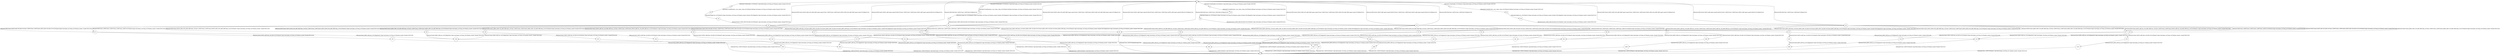 digraph G {
  0 [shape=circle, ];
  1 [shape=circle, ];
  2 [shape=circle, ];
  3 [shape=circle, ];
  4 [shape=circle, ];
  9 [shape=circle, ];
  22 [shape=circle, ];
  43 [shape=circle, ];
  45 [shape=circle, ];
  50 [shape=circle, ];
  84 [shape=circle, ];
  85 [shape=circle, ];
  184 [shape=circle, ];
  185 [shape=circle, ];
  186 [shape=circle, ];
  325 [shape=circle, ];
  326 [shape=circle, ];
  327 [shape=circle, ];
  328 [shape=circle, ];
  340 [shape=circle, ];
  349 [shape=circle, ];
  351 [shape=circle, ];
  404 [shape=circle, ];
  407 [shape=circle, ];
  423 [shape=circle, ];
  426 [shape=circle, ];
  484 [shape=circle, ];
  501 [shape=circle, ];
  534 [shape=circle, ];
  535 [shape=circle, ];
  598 [shape=circle, ];
  602 [shape=circle, ];
  603 [shape=circle, ];
  611 [shape=circle, ];
  2148 [shape=circle, ];
  2159 [shape=circle, ];
  2246 [shape=circle, ];
  2251 [shape=circle, ];
  2262 [shape=circle, ];
  2273 [shape=circle, ];
  2282 [shape=circle, ];
  2297 [shape=circle, ];
  2299 [shape=circle, ];
  2314 [shape=circle, ];
  2365 [shape=circle, ];
  2367 [shape=circle, ];
  2381 [shape=circle, ];
  2441 [shape=circle, ];
  2456 [shape=circle, ];
  2463 [shape=circle, ];
  2494 [shape=circle, ];
  2571 [shape=circle, ];
  2576 [shape=circle, ];
  2584 [shape=circle, ];
  3344 [shape=circle, ];
  3345 [shape=circle, ];
  3860 [shape=circle, ];
  3905 [shape=circle, ];
  3935 [shape=circle, ];
  3965 [shape=circle, ];
  3995 [shape=circle, ];
  8597 [shape=circle, ];
  9473 [shape=circle, ];
  10132 [shape=circle, ];
  10650 [shape=circle, ];
  
  
  0 -> 1 [label="((IAttacker(CTimerEnable 2))(((OTime((k 15)(gie false)(umem_val 0)(reg_val 0)(timerA_counter 0)(mode UM))))()8))",
          ];
  0 -> 2 [label="((IAttacker(CTimerEnable 3))(((OTime((k 16)(gie false)(umem_val 0)(reg_val 0)(timerA_counter 0)(mode UM))))()8))",
          ];
  0 -> 4 [label="((IAttacker(CTimerEnable 1))(((OTime((k 15)(gie false)(umem_val 0)(reg_val 0)(timerA_counter 0)(mode UM))))()8))",
          ];
  0 -> 9 [label="((IAttacker(CTimerEnable 4))(((OTime((k 15)(gie false)(umem_val 0)(reg_val 0)(timerA_counter 0)(mode UM))))()8))",
          ];
  1 -> 22 [label="((IAttacker(CCreateEncl(enc_s enc_e data_s data_e)))(((OTime((k 648)(gie true)(umem_val 0)(reg_val 0)(timerA_counter 0)(mode UM))))()18))",
           ];
  2 -> 43 [label="((IAttacker(CCreateEncl(enc_s enc_e data_s data_e)))(((OTime((k 648)(gie true)(umem_val 0)(reg_val 0)(timerA_counter 0)(mode UM))))()18))",
           ];
  4 -> 45 [label="((IAttacker(CCreateEncl(enc_s enc_e data_s data_e)))(((OTime((k 648)(gie true)(umem_val 0)(reg_val 0)(timerA_counter 0)(mode UM))))()18))",
           ];
  9 -> 50 [label="((IAttacker(CCreateEncl(enc_s enc_e data_s data_e)))(((OTime((k 648)(gie true)(umem_val 0)(reg_val 0)(timerA_counter 0)(mode UM))))()18))",
           ];
  22 -> 85 [label="((IAttacker(CJmpIn enc_s))(((OTime((k 18)(gie true)(umem_val 0)(reg_val 0)(timerA_counter 0)(mode UM)))(OJmpIn((k 3)(gie true)(umem_val 0)(reg_val 0)(timerA_counter 2)(mode PM))))()23))",
            ];
  43 -> 184 [label="((IAttacker(CJmpIn enc_s))(((OTime((k 18)(gie true)(umem_val 0)(reg_val 0)(timerA_counter 0)(mode UM)))(OJmpIn((k 3)(gie true)(umem_val 0)(reg_val 0)(timerA_counter 2)(mode PM))))()23))",
             ];
  45 -> 325 [label="((IAttacker(CJmpIn enc_s))(((OTime((k 18)(gie true)(umem_val 0)(reg_val 0)(timerA_counter 0)(mode UM)))(OJmpIn((k 3)(gie true)(umem_val 0)(reg_val 0)(timerA_counter 2)(mode PM))))()23))",
             ];
  50 -> 84 [label="((IAttacker(CJmpIn enc_s))(((OTime((k 18)(gie true)(umem_val 0)(reg_val 0)(timerA_counter 0)(mode UM)))(OJmpIn((k 3)(gie true)(umem_val 0)(reg_val 0)(timerA_counter 2)(mode PM))))()23))",
            ];
  84 -> 534 [label="((IEnclave(CInst(I_CMP(S_IMM 0)(D_R(R 4)))))(((OTime((k 1)(gie true)(umem_val 0)(reg_val 0)(timerA_counter 3)(mode PM))))()24))",
             ];
  85 -> 186 [label="((IEnclave(CInst(I_CMP(S_IMM 0)(D_R(R 4)))))(((OTime((k 1)(gie true)(umem_val 0)(reg_val 0)(timerA_counter 3)(mode PM))))()24))",
             ];
  184 -> 185 [label="((IEnclave(CInst(I_CMP(S_IMM 0)(D_R(R 4)))))(((OTime((k 1)(gie true)(umem_val 0)(reg_val 0)(timerA_counter 3)(mode PM))))()24))",
              ];
  185 -> 0 [label="((IEnclave(CIfZ(((CInst(I_MOV(S_IMM 42)(D_AMP_MEM unprot_mem)))(CInst I_NOP))((CInst I_NOP)(CInst(I_MOV(S_IMM 42)(D_AMP_MEM unprot_mem)))))))((OReset)()24))",
            ];
  185 -> 0 [label="((IEnclave(CIfZ(((CInst(I_MOV(S_AMP unprot_mem)(D_R(R 8))))(CInst I_NOP))((CInst I_NOP)(CInst(I_MOV(S_AMP unprot_mem)(D_R(R 8))))))))((OReset)()24))",
            ];
  185 -> 0 [label="((IEnclave(CIfZ((CRst(CInst I_NOP))((CInst I_NOP)CRst))))((OReset)()24))",
            ];
  185 -> 426 [label="((IEnclave(CIfZ(((CInst I_DINT)(CInst I_NOP))((CInst I_NOP)(CInst I_DINT)))))(((OTime((k 6)(gie true)(umem_val 0)(reg_val 0)(timerA_counter 3)(mode PM))))()28))",
              ];
  185 -> 426 [label="((IEnclave(CIfZ(((CInst(I_MOV(S_R(R 5))(D_R(R 5))))(CInst I_NOP))((CInst I_NOP)(CInst(I_MOV(S_R(R 5))(D_R(R 5))))))))(((OTime((k 6)(gie true)(umem_val 0)(reg_val 0)(timerA_counter 3)(mode PM))))()28))",
              ];
  185 -> 426 [label="((IEnclave(CIfZ(((CInst(I_MOV(S_AMP enc_s)(D_AMP_MEM enc_s)))(CInst I_NOP))((CInst I_NOP)(CInst(I_MOV(S_AMP enc_s)(D_AMP_MEM enc_s)))))))(((OTime((k 12)(gie true)(umem_val 0)(reg_val 0)(timerA_counter 3)(mode PM))))()28))",
              ];
  185 -> 484 [label="((IEnclave(CIfZ(((CInst(I_ADD(S_IMM 1)(D_AMP_MEM data_s)))(CInst I_NOP))((CInst I_NOP)(CInst(I_ADD(S_IMM 1)(D_AMP_MEM data_s)))))))(((OTime((k 9)(gie true)(umem_val 0)(reg_val 0)(timerA_counter 0)(mode PM))))()28))",
              ];
  185 -> 501 [label="((IEnclave(CIfZ(((CInst(I_MOV(S_IMM 42)(D_AMP_MEM data_s)))(CInst I_NOP))((CInst I_NOP)(CInst(I_MOV(S_IMM 42)(D_AMP_MEM data_s)))))))(((OTime((k 10)(gie true)(umem_val 0)(reg_val 0)(timerA_counter 1)(mode PM))))()28))",
              ];
  185 -> 602 [label="((IEnclave(CIfZ(((CInst(I_JMP(S_IMM data_s)))(CInst(I_ADD(S_IMM 1)(D_R(R 4)))))((CInst(I_ADD(S_IMM 1)(D_R(R 4))))(CInst(I_JMP(S_IMM data_s)))))))(((OTime((k 2)(gie true)(umem_val 0)(reg_val 0)(timerA_counter 5)(mode PM)))(OJmpOut((k 3)(gie true)(umem_val 0)(reg_val 0)(timerA_counter 2)(mode UM))))()26))",
              ];
  186 -> 0 [label="((IEnclave(CIfZ(((CInst(I_MOV(S_IMM 42)(D_AMP_MEM unprot_mem)))(CInst I_NOP))((CInst I_NOP)(CInst(I_MOV(S_IMM 42)(D_AMP_MEM unprot_mem)))))))((OReset)()24))",
            ];
  186 -> 0 [label="((IEnclave(CIfZ(((CInst(I_MOV(S_AMP unprot_mem)(D_R(R 8))))(CInst I_NOP))((CInst I_NOP)(CInst(I_MOV(S_AMP unprot_mem)(D_R(R 8))))))))((OReset)()24))",
            ];
  186 -> 0 [label="((IEnclave(CIfZ((CRst(CInst I_NOP))((CInst I_NOP)CRst))))((OReset)()24))",
            ];
  186 -> 328 [label="((IEnclave(CIfZ(((CInst(I_ADD(S_IMM 1)(D_AMP_MEM data_s)))(CInst I_NOP))((CInst I_NOP)(CInst(I_ADD(S_IMM 1)(D_AMP_MEM data_s)))))))(((OTime((k 9)(gie true)(umem_val 0)(reg_val 0)(timerA_counter 2)(mode PM))))()28))",
              ];
  186 -> 340 [label="((IEnclave(CIfZ(((CInst I_DINT)(CInst I_NOP))((CInst I_NOP)(CInst I_DINT)))))(((OTime((k 6)(gie true)(umem_val 0)(reg_val 0)(timerA_counter 4)(mode PM))))()28))",
              ];
  186 -> 340 [label="((IEnclave(CIfZ(((CInst(I_MOV(S_R(R 5))(D_R(R 5))))(CInst I_NOP))((CInst I_NOP)(CInst(I_MOV(S_R(R 5))(D_R(R 5))))))))(((OTime((k 6)(gie true)(umem_val 0)(reg_val 0)(timerA_counter 4)(mode PM))))()28))",
              ];
  186 -> 349 [label="((IEnclave(CIfZ(((CInst(I_MOV(S_IMM 42)(D_AMP_MEM data_s)))(CInst I_NOP))((CInst I_NOP)(CInst(I_MOV(S_IMM 42)(D_AMP_MEM data_s)))))))(((OTime((k 10)(gie true)(umem_val 0)(reg_val 0)(timerA_counter 3)(mode PM))))()28))",
              ];
  186 -> 351 [label="((IEnclave(CIfZ(((CInst(I_MOV(S_AMP enc_s)(D_AMP_MEM enc_s)))(CInst I_NOP))((CInst I_NOP)(CInst(I_MOV(S_AMP enc_s)(D_AMP_MEM enc_s)))))))(((OTime((k 12)(gie true)(umem_val 0)(reg_val 0)(timerA_counter 0)(mode PM))))()28))",
              ];
  186 -> 602 [label="((IEnclave(CIfZ(((CInst(I_JMP(S_IMM data_s)))(CInst(I_ADD(S_IMM 1)(D_R(R 4)))))((CInst(I_ADD(S_IMM 1)(D_R(R 4))))(CInst(I_JMP(S_IMM data_s)))))))(((OTime((k 2)(gie true)(umem_val 0)(reg_val 0)(timerA_counter 0)(mode PM)))(OJmpOut((k 3)(gie true)(umem_val 0)(reg_val 0)(timerA_counter 3)(mode UM))))()26))",
              ];
  325 -> 326 [label="((IEnclave(CInst(I_CMP(S_IMM 0)(D_R(R 4)))))(((OTime((k 1)(gie true)(umem_val 0)(reg_val 0)(timerA_counter 3)(mode PM))))()24))",
              ];
  326 -> 0 [label="((IEnclave(CIfZ(((CInst(I_MOV(S_IMM 42)(D_AMP_MEM unprot_mem)))(CInst I_NOP))((CInst I_NOP)(CInst(I_MOV(S_IMM 42)(D_AMP_MEM unprot_mem)))))))((OReset)()24))",
            ];
  326 -> 0 [label="((IEnclave(CIfZ(((CInst(I_MOV(S_AMP unprot_mem)(D_R(R 8))))(CInst I_NOP))((CInst I_NOP)(CInst(I_MOV(S_AMP unprot_mem)(D_R(R 8))))))))((OReset)()24))",
            ];
  326 -> 0 [label="((IEnclave(CIfZ((CRst(CInst I_NOP))((CInst I_NOP)CRst))))((OReset)()24))",
            ];
  326 -> 327 [label="((IEnclave(CIfZ(((CInst(I_ADD(S_IMM 1)(D_AMP_MEM data_s)))(CInst I_NOP))((CInst I_NOP)(CInst(I_ADD(S_IMM 1)(D_AMP_MEM data_s)))))))(((OTime((k 9)(gie true)(umem_val 0)(reg_val 0)(timerA_counter 0)(mode PM))))()28))",
              ];
  326 -> 404 [label="((IEnclave(CIfZ(((CInst(I_MOV(S_IMM 42)(D_AMP_MEM data_s)))(CInst I_NOP))((CInst I_NOP)(CInst(I_MOV(S_IMM 42)(D_AMP_MEM data_s)))))))(((OTime((k 10)(gie true)(umem_val 0)(reg_val 0)(timerA_counter 1)(mode PM))))()28))",
              ];
  326 -> 407 [label="((IEnclave(CIfZ(((CInst I_DINT)(CInst I_NOP))((CInst I_NOP)(CInst I_DINT)))))(((OTime((k 6)(gie true)(umem_val 0)(reg_val 0)(timerA_counter 1)(mode PM))))()28))",
              ];
  326 -> 407 [label="((IEnclave(CIfZ(((CInst(I_MOV(S_R(R 5))(D_R(R 5))))(CInst I_NOP))((CInst I_NOP)(CInst(I_MOV(S_R(R 5))(D_R(R 5))))))))(((OTime((k 6)(gie true)(umem_val 0)(reg_val 0)(timerA_counter 1)(mode PM))))()28))",
              ];
  326 -> 423 [label="((IEnclave(CIfZ(((CInst(I_MOV(S_AMP enc_s)(D_AMP_MEM enc_s)))(CInst I_NOP))((CInst I_NOP)(CInst(I_MOV(S_AMP enc_s)(D_AMP_MEM enc_s)))))))(((OTime((k 12)(gie true)(umem_val 0)(reg_val 0)(timerA_counter 3)(mode PM))))()28))",
              ];
  326 -> 602 [label="((IEnclave(CIfZ(((CInst(I_JMP(S_IMM data_s)))(CInst(I_ADD(S_IMM 1)(D_R(R 4)))))((CInst(I_ADD(S_IMM 1)(D_R(R 4))))(CInst(I_JMP(S_IMM data_s)))))))(((OTime((k 2)(gie true)(umem_val 0)(reg_val 0)(timerA_counter 1)(mode PM)))(OJmpOut((k 3)(gie true)(umem_val 0)(reg_val 0)(timerA_counter 0)(mode UM))))()26))",
              ];
  327 -> 2246 [label="((IEnclave(CInst(I_MOV(S_AMP data_s)(D_R(R 4)))))(((OTime((k 3)(gie true)(umem_val 0)(reg_val 0)(timerA_counter 3)(mode PM))))()29))",
               ];
  327 -> 2251 [label="((IEnclave(CInst(I_JMP(S_IMM enc_e))))(((OJmpOut((k 3)(gie true)(umem_val 0)(reg_val 0)(timerA_counter 3)(mode UM))))()29))",
               ];
  328 -> 2251 [label="((IEnclave(CInst(I_JMP(S_IMM enc_e))))(((OJmpOut((k 3)(gie true)(umem_val 0)(reg_val 0)(timerA_counter 0)(mode UM))))()29))",
               ];
  328 -> 2262 [label="((IEnclave(CInst(I_MOV(S_AMP data_s)(D_R(R 4)))))(((OTime((k 3)(gie true)(umem_val 0)(reg_val 0)(timerA_counter 0)(mode PM))))()29))",
               ];
  340 -> 2273 [label="((IEnclave(CInst(I_MOV(S_AMP data_s)(D_R(R 4)))))(((OTime((k 3)(gie true)(umem_val 0)(reg_val 0)(timerA_counter 2)(mode PM))))()29))",
               ];
  340 -> 2282 [label="((IEnclave(CInst(I_JMP(S_IMM enc_e))))(((OJmpOut((k 3)(gie true)(umem_val 0)(reg_val 0)(timerA_counter 2)(mode UM))))()29))",
               ];
  349 -> 2297 [label="((IEnclave(CInst(I_MOV(S_AMP data_s)(D_R(R 4)))))(((OTime((k 3)(gie true)(umem_val 0)(reg_val 0)(timerA_counter 1)(mode PM))))()29))",
               ];
  349 -> 2299 [label="((IEnclave(CInst(I_JMP(S_IMM enc_e))))(((OJmpOut((k 3)(gie true)(umem_val 0)(reg_val 0)(timerA_counter 1)(mode UM))))()29))",
               ];
  351 -> 2314 [label="((IEnclave(CInst(I_MOV(S_AMP data_s)(D_R(R 4)))))(((OTime((k 3)(gie true)(umem_val 0)(reg_val 0)(timerA_counter 3)(mode PM))))()29))",
               ];
  351 -> 2463 [label="((IEnclave(CInst(I_JMP(S_IMM enc_e))))(((OJmpOut((k 3)(gie true)(umem_val 0)(reg_val 0)(timerA_counter 3)(mode UM))))()29))",
               ];
  404 -> 2299 [label="((IEnclave(CInst(I_JMP(S_IMM enc_e))))(((OJmpOut((k 3)(gie true)(umem_val 0)(reg_val 0)(timerA_counter 0)(mode UM))))()29))",
               ];
  404 -> 2365 [label="((IEnclave(CInst(I_MOV(S_AMP data_s)(D_R(R 4)))))(((OTime((k 3)(gie true)(umem_val 0)(reg_val 0)(timerA_counter 0)(mode PM))))()29))",
               ];
  407 -> 2299 [label="((IEnclave(CInst(I_JMP(S_IMM enc_e))))(((OJmpOut((k 3)(gie true)(umem_val 0)(reg_val 0)(timerA_counter 0)(mode UM))))()29))",
               ];
  407 -> 2367 [label="((IEnclave(CInst(I_MOV(S_AMP data_s)(D_R(R 4)))))(((OTime((k 3)(gie true)(umem_val 0)(reg_val 0)(timerA_counter 0)(mode PM))))()29))",
               ];
  423 -> 2159 [label="((IEnclave(CInst(I_JMP(S_IMM enc_e))))(((OJmpOut((k 3)(gie true)(umem_val 0)(reg_val 0)(timerA_counter 2)(mode UM))))()29))",
               ];
  423 -> 2381 [label="((IEnclave(CInst(I_MOV(S_AMP data_s)(D_R(R 4)))))(((OTime((k 3)(gie true)(umem_val 0)(reg_val 0)(timerA_counter 2)(mode PM))))()29))",
               ];
  426 -> 2148 [label="((IEnclave(CInst(I_MOV(S_AMP data_s)(D_R(R 4)))))(((OTime((k 3)(gie true)(umem_val 0)(reg_val 0)(timerA_counter 0)(mode PM))))()29))",
               ];
  426 -> 2159 [label="((IEnclave(CInst(I_JMP(S_IMM enc_e))))(((OJmpOut((k 3)(gie true)(umem_val 0)(reg_val 0)(timerA_counter 0)(mode UM))))()29))",
               ];
  484 -> 2282 [label="((IEnclave(CInst(I_JMP(S_IMM enc_e))))(((OJmpOut((k 3)(gie true)(umem_val 0)(reg_val 0)(timerA_counter 3)(mode UM))))()29))",
               ];
  484 -> 2441 [label="((IEnclave(CInst(I_MOV(S_AMP data_s)(D_R(R 4)))))(((OTime((k 3)(gie true)(umem_val 0)(reg_val 0)(timerA_counter 3)(mode PM))))()29))",
               ];
  501 -> 2456 [label="((IEnclave(CInst(I_MOV(S_AMP data_s)(D_R(R 4)))))(((OTime((k 3)(gie true)(umem_val 0)(reg_val 0)(timerA_counter 4)(mode PM))))()29))",
               ];
  501 -> 2463 [label="((IEnclave(CInst(I_JMP(S_IMM enc_e))))(((OJmpOut((k 3)(gie true)(umem_val 0)(reg_val 0)(timerA_counter 4)(mode UM))))()29))",
               ];
  534 -> 0 [label="((IEnclave(CIfZ(((CInst(I_MOV(S_IMM 42)(D_AMP_MEM unprot_mem)))(CInst I_NOP))((CInst I_NOP)(CInst(I_MOV(S_IMM 42)(D_AMP_MEM unprot_mem)))))))((OReset)()24))",
            ];
  534 -> 0 [label="((IEnclave(CIfZ(((CInst(I_MOV(S_AMP unprot_mem)(D_R(R 8))))(CInst I_NOP))((CInst I_NOP)(CInst(I_MOV(S_AMP unprot_mem)(D_R(R 8))))))))((OReset)()24))",
            ];
  534 -> 0 [label="((IEnclave(CIfZ((CRst(CInst I_NOP))((CInst I_NOP)CRst))))((OReset)()24))",
            ];
  534 -> 535 [label="((IEnclave(CIfZ(((CInst I_DINT)(CInst I_NOP))((CInst I_NOP)(CInst I_DINT)))))(((OTime((k 6)(gie true)(umem_val 0)(reg_val 0)(timerA_counter 2)(mode PM))))()28))",
              ];
  534 -> 535 [label="((IEnclave(CIfZ(((CInst(I_MOV(S_R(R 5))(D_R(R 5))))(CInst I_NOP))((CInst I_NOP)(CInst(I_MOV(S_R(R 5))(D_R(R 5))))))))(((OTime((k 6)(gie true)(umem_val 0)(reg_val 0)(timerA_counter 2)(mode PM))))()28))",
              ];
  534 -> 598 [label="((IEnclave(CIfZ(((CInst(I_MOV(S_IMM 42)(D_AMP_MEM data_s)))(CInst I_NOP))((CInst I_NOP)(CInst(I_MOV(S_IMM 42)(D_AMP_MEM data_s)))))))(((OTime((k 10)(gie true)(umem_val 0)(reg_val 0)(timerA_counter 6)(mode PM))))()28))",
              ];
  534 -> 602 [label="((IEnclave(CIfZ(((CInst(I_JMP(S_IMM data_s)))(CInst(I_ADD(S_IMM 1)(D_R(R 4)))))((CInst(I_ADD(S_IMM 1)(D_R(R 4))))(CInst(I_JMP(S_IMM data_s)))))))(((OTime((k 2)(gie true)(umem_val 0)(reg_val 0)(timerA_counter 5)(mode PM)))(OJmpOut((k 3)(gie true)(umem_val 0)(reg_val 0)(timerA_counter 1)(mode UM))))()26))",
              ];
  534 -> 603 [label="((IEnclave(CIfZ(((CInst(I_ADD(S_IMM 1)(D_AMP_MEM data_s)))(CInst I_NOP))((CInst I_NOP)(CInst(I_ADD(S_IMM 1)(D_AMP_MEM data_s)))))))(((OTime((k 9)(gie true)(umem_val 0)(reg_val 0)(timerA_counter 5)(mode PM))))()28))",
              ];
  534 -> 611 [label="((IEnclave(CIfZ(((CInst(I_MOV(S_AMP enc_s)(D_AMP_MEM enc_s)))(CInst I_NOP))((CInst I_NOP)(CInst(I_MOV(S_AMP enc_s)(D_AMP_MEM enc_s)))))))(((OTime((k 12)(gie true)(umem_val 0)(reg_val 0)(timerA_counter 1)(mode PM))))()28))",
              ];
  535 -> 2463 [label="((IEnclave(CInst(I_JMP(S_IMM enc_e))))(((OJmpOut((k 3)(gie true)(umem_val 0)(reg_val 0)(timerA_counter 5)(mode UM))))()29))",
               ];
  535 -> 2494 [label="((IEnclave(CInst(I_MOV(S_AMP data_s)(D_R(R 4)))))(((OTime((k 3)(gie true)(umem_val 0)(reg_val 0)(timerA_counter 5)(mode PM))))()29))",
               ];
  598 -> 2251 [label="((IEnclave(CInst(I_JMP(S_IMM enc_e))))(((OJmpOut((k 3)(gie true)(umem_val 0)(reg_val 0)(timerA_counter 2)(mode UM))))()29))",
               ];
  598 -> 2571 [label="((IEnclave(CInst(I_MOV(S_AMP data_s)(D_R(R 4)))))(((OTime((k 3)(gie true)(umem_val 0)(reg_val 0)(timerA_counter 2)(mode PM))))()29))",
               ];
  602 -> 3 [label="((IAttacker(CInst I_NOP))((OMaybeDiverge)()26))", ];
  603 -> 2159 [label="((IEnclave(CInst(I_JMP(S_IMM enc_e))))(((OJmpOut((k 3)(gie true)(umem_val 0)(reg_val 0)(timerA_counter 1)(mode UM))))()29))",
               ];
  603 -> 2576 [label="((IEnclave(CInst(I_MOV(S_AMP data_s)(D_R(R 4)))))(((OTime((k 3)(gie true)(umem_val 0)(reg_val 0)(timerA_counter 1)(mode PM))))()29))",
               ];
  611 -> 2282 [label="((IEnclave(CInst(I_JMP(S_IMM enc_e))))(((OJmpOut((k 3)(gie true)(umem_val 0)(reg_val 0)(timerA_counter 4)(mode UM))))()29))",
               ];
  611 -> 2584 [label="((IEnclave(CInst(I_MOV(S_AMP data_s)(D_R(R 4)))))(((OTime((k 3)(gie true)(umem_val 0)(reg_val 0)(timerA_counter 4)(mode PM))))()29))",
               ];
  2148 -> 3860 [label="((IEnclave(CInst(I_JMP(S_IMM enc_e))))(((OJmpOut((k 3)(gie true)(umem_val 0)(reg_val 0)(timerA_counter 3)(mode UM))))()30))",
                ];
  2159 -> 3 [label="((IAttacker(CInst I_NOP))(((OTime((k 1)(gie false)(umem_val 0)(reg_val 0)(timerA_counter 0)(mode UM))))()32))",
             ];
  2246 -> 3345 [label="((IEnclave(CInst(I_JMP(S_IMM enc_e))))(((OJmpOut((k 3)(gie true)(umem_val 0)(reg_val 1)(timerA_counter 2)(mode UM))))()30))",
                ];
  2251 -> 3 [label="((IAttacker(CInst I_NOP))(((OTime((k 1)(gie false)(umem_val 0)(reg_val 0)(timerA_counter 1)(mode UM))))()32))",
             ];
  2262 -> 9473 [label="((IEnclave(CInst(I_JMP(S_IMM enc_e))))(((OJmpOut((k 3)(gie true)(umem_val 0)(reg_val 1)(timerA_counter 3)(mode UM))))()30))",
                ];
  2273 -> 3905 [label="((IEnclave(CInst(I_JMP(S_IMM enc_e))))(((OJmpOut((k 3)(gie true)(umem_val 0)(reg_val 0)(timerA_counter 0)(mode UM))))()30))",
                ];
  2282 -> 3 [label="((IAttacker(CInst I_NOP))(((OTime((k 1)(gie false)(umem_val 0)(reg_val 0)(timerA_counter 3)(mode UM))))()32))",
             ];
  2297 -> 3935 [label="((IEnclave(CInst(I_JMP(S_IMM enc_e))))(((OJmpOut((k 3)(gie true)(umem_val 0)(reg_val 42)(timerA_counter 4)(mode UM))))()30))",
                ];
  2299 -> 3 [label="((IAttacker(CInst I_NOP))(((OTime((k 1)(gie false)(umem_val 0)(reg_val 0)(timerA_counter 2)(mode UM))))()32))",
             ];
  2314 -> 3344 [label="((IEnclave(CInst(I_JMP(S_IMM enc_e))))(((OJmpOut((k 3)(gie true)(umem_val 0)(reg_val 0)(timerA_counter 1)(mode UM))))()30))",
                ];
  2365 -> 3965 [label="((IEnclave(CInst(I_JMP(S_IMM enc_e))))(((OJmpOut((k 3)(gie true)(umem_val 0)(reg_val 42)(timerA_counter 3)(mode UM))))()30))",
                ];
  2367 -> 3905 [label="((IEnclave(CInst(I_JMP(S_IMM enc_e))))(((OJmpOut((k 3)(gie true)(umem_val 0)(reg_val 0)(timerA_counter 3)(mode UM))))()30))",
                ];
  2381 -> 3860 [label="((IEnclave(CInst(I_JMP(S_IMM enc_e))))(((OJmpOut((k 3)(gie true)(umem_val 0)(reg_val 0)(timerA_counter 1)(mode UM))))()30))",
                ];
  2441 -> 3345 [label="((IEnclave(CInst(I_JMP(S_IMM enc_e))))(((OJmpOut((k 3)(gie true)(umem_val 0)(reg_val 1)(timerA_counter 0)(mode UM))))()30))",
                ];
  2456 -> 3965 [label="((IEnclave(CInst(I_JMP(S_IMM enc_e))))(((OJmpOut((k 3)(gie true)(umem_val 0)(reg_val 42)(timerA_counter 1)(mode UM))))()30))",
                ];
  2463 -> 3 [label="((IAttacker(CInst I_NOP))(((OTime((k 1)(gie false)(umem_val 0)(reg_val 0)(timerA_counter 4)(mode UM))))()32))",
             ];
  2494 -> 3995 [label="((IEnclave(CInst(I_JMP(S_IMM enc_e))))(((OJmpOut((k 3)(gie true)(umem_val 0)(reg_val 0)(timerA_counter 1)(mode UM))))()30))",
                ];
  2571 -> 8597 [label="((IEnclave(CInst(I_JMP(S_IMM enc_e))))(((OJmpOut((k 3)(gie true)(umem_val 0)(reg_val 42)(timerA_counter 5)(mode UM))))()30))",
                ];
  2576 -> 10132 [label="((IEnclave(CInst(I_JMP(S_IMM enc_e))))(((OJmpOut((k 3)(gie true)(umem_val 0)(reg_val 1)(timerA_counter 4)(mode UM))))()30))",
                 ];
  2584 -> 10650 [label="((IEnclave(CInst(I_JMP(S_IMM enc_e))))(((OJmpOut((k 3)(gie true)(umem_val 0)(reg_val 0)(timerA_counter 0)(mode UM))))()30))",
                 ];
  3344 -> 3 [label="((IAttacker(CInst I_NOP))(((OTime((k 1)(gie false)(umem_val 0)(reg_val 0)(timerA_counter 2)(mode UM))))()33))",
             ];
  3345 -> 3 [label="((IAttacker(CInst I_NOP))(((OTime((k 1)(gie false)(umem_val 0)(reg_val 1)(timerA_counter 0)(mode UM))))()33))",
             ];
  3860 -> 3 [label="((IAttacker(CInst I_NOP))(((OTime((k 1)(gie false)(umem_val 0)(reg_val 0)(timerA_counter 3)(mode UM))))()33))",
             ];
  3905 -> 3 [label="((IAttacker(CInst I_NOP))(((OTime((k 1)(gie false)(umem_val 0)(reg_val 0)(timerA_counter 1)(mode UM))))()33))",
             ];
  3935 -> 3 [label="((IAttacker(CInst I_NOP))(((OTime((k 1)(gie false)(umem_val 0)(reg_val 42)(timerA_counter 0)(mode UM))))()33))",
             ];
  3965 -> 3 [label="((IAttacker(CInst I_NOP))(((OTime((k 1)(gie false)(umem_val 0)(reg_val 42)(timerA_counter 1)(mode UM))))()33))",
             ];
  3995 -> 3 [label="((IAttacker(CInst I_NOP))(((OTime((k 1)(gie false)(umem_val 0)(reg_val 0)(timerA_counter 0)(mode UM))))()33))",
             ];
  8597 -> 3 [label="((IAttacker(CInst I_NOP))(((OTime((k 1)(gie false)(umem_val 0)(reg_val 42)(timerA_counter 4)(mode UM))))()33))",
             ];
  9473 -> 3 [label="((IAttacker(CInst I_NOP))(((OTime((k 1)(gie false)(umem_val 0)(reg_val 1)(timerA_counter 4)(mode UM))))()33))",
             ];
  10132 -> 3 [label="((IAttacker(CInst I_NOP))(((OTime((k 1)(gie false)(umem_val 0)(reg_val 1)(timerA_counter 3)(mode UM))))()33))",
              ];
  10650 -> 3 [label="((IAttacker(CInst I_NOP))(((OTime((k 1)(gie false)(umem_val 0)(reg_val 0)(timerA_counter 6)(mode UM))))()33))",
              ];
  
  }